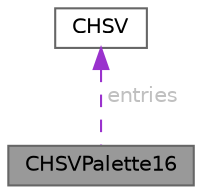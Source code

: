 digraph "CHSVPalette16"
{
 // LATEX_PDF_SIZE
  bgcolor="transparent";
  edge [fontname=Helvetica,fontsize=10,labelfontname=Helvetica,labelfontsize=10];
  node [fontname=Helvetica,fontsize=10,shape=box,height=0.2,width=0.4];
  Node1 [id="Node000001",label="CHSVPalette16",height=0.2,width=0.4,color="gray40", fillcolor="grey60", style="filled", fontcolor="black",tooltip="HSV color palette with 16 discrete values."];
  Node2 -> Node1 [id="edge1_Node000001_Node000002",dir="back",color="darkorchid3",style="dashed",tooltip=" ",label=" entries",fontcolor="grey" ];
  Node2 [id="Node000002",label="CHSV",height=0.2,width=0.4,color="gray40", fillcolor="white", style="filled",URL="$db/d87/group___pixel_types.html#dc/d53/struct_c_h_s_v",tooltip="Representation of an HSV pixel (hue, saturation, value (aka brightness))."];
}
